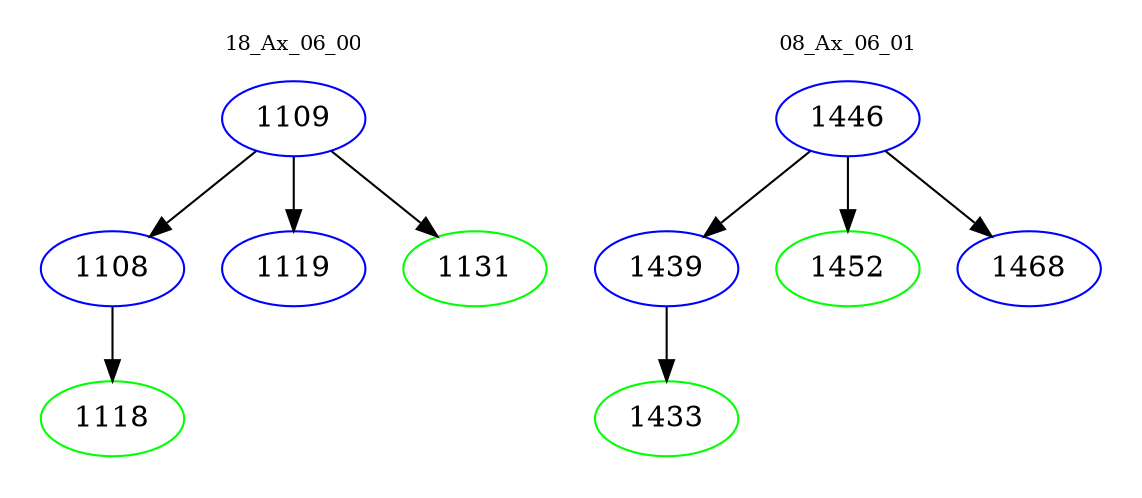 digraph{
subgraph cluster_0 {
color = white
label = "18_Ax_06_00";
fontsize=10;
T0_1109 [label="1109", color="blue"]
T0_1109 -> T0_1108 [color="black"]
T0_1108 [label="1108", color="blue"]
T0_1108 -> T0_1118 [color="black"]
T0_1118 [label="1118", color="green"]
T0_1109 -> T0_1119 [color="black"]
T0_1119 [label="1119", color="blue"]
T0_1109 -> T0_1131 [color="black"]
T0_1131 [label="1131", color="green"]
}
subgraph cluster_1 {
color = white
label = "08_Ax_06_01";
fontsize=10;
T1_1446 [label="1446", color="blue"]
T1_1446 -> T1_1439 [color="black"]
T1_1439 [label="1439", color="blue"]
T1_1439 -> T1_1433 [color="black"]
T1_1433 [label="1433", color="green"]
T1_1446 -> T1_1452 [color="black"]
T1_1452 [label="1452", color="green"]
T1_1446 -> T1_1468 [color="black"]
T1_1468 [label="1468", color="blue"]
}
}
